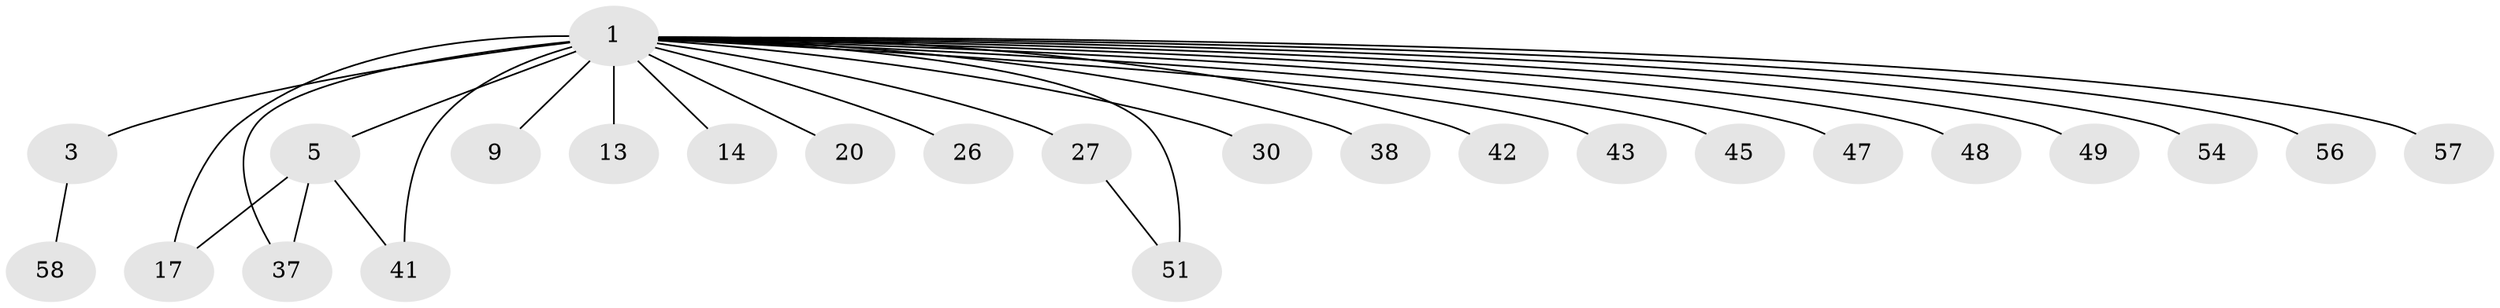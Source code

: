 // original degree distribution, {1: 0.4406779661016949, 26: 0.01694915254237288, 8: 0.03389830508474576, 16: 0.01694915254237288, 6: 0.01694915254237288, 18: 0.01694915254237288, 7: 0.03389830508474576, 3: 0.11864406779661017, 5: 0.0847457627118644, 2: 0.22033898305084745}
// Generated by graph-tools (version 1.1) at 2025/18/03/04/25 18:18:09]
// undirected, 25 vertices, 28 edges
graph export_dot {
graph [start="1"]
  node [color=gray90,style=filled];
  1 [super="+2"];
  3 [super="+35+50+31"];
  5 [super="+11+18+16+24"];
  9;
  13;
  14;
  17;
  20 [super="+46"];
  26;
  27;
  30;
  37 [super="+44+55"];
  38;
  41;
  42;
  43;
  45;
  47;
  48;
  49;
  51 [super="+52"];
  54;
  56;
  57;
  58;
  1 -- 3 [weight=10];
  1 -- 5 [weight=6];
  1 -- 9;
  1 -- 13;
  1 -- 14 [weight=2];
  1 -- 17;
  1 -- 20 [weight=2];
  1 -- 26;
  1 -- 27;
  1 -- 30;
  1 -- 37;
  1 -- 38;
  1 -- 41;
  1 -- 42;
  1 -- 43;
  1 -- 45;
  1 -- 47;
  1 -- 48;
  1 -- 49;
  1 -- 51 [weight=2];
  1 -- 54;
  1 -- 56 [weight=2];
  1 -- 57;
  3 -- 58;
  5 -- 37;
  5 -- 17;
  5 -- 41;
  27 -- 51;
}
